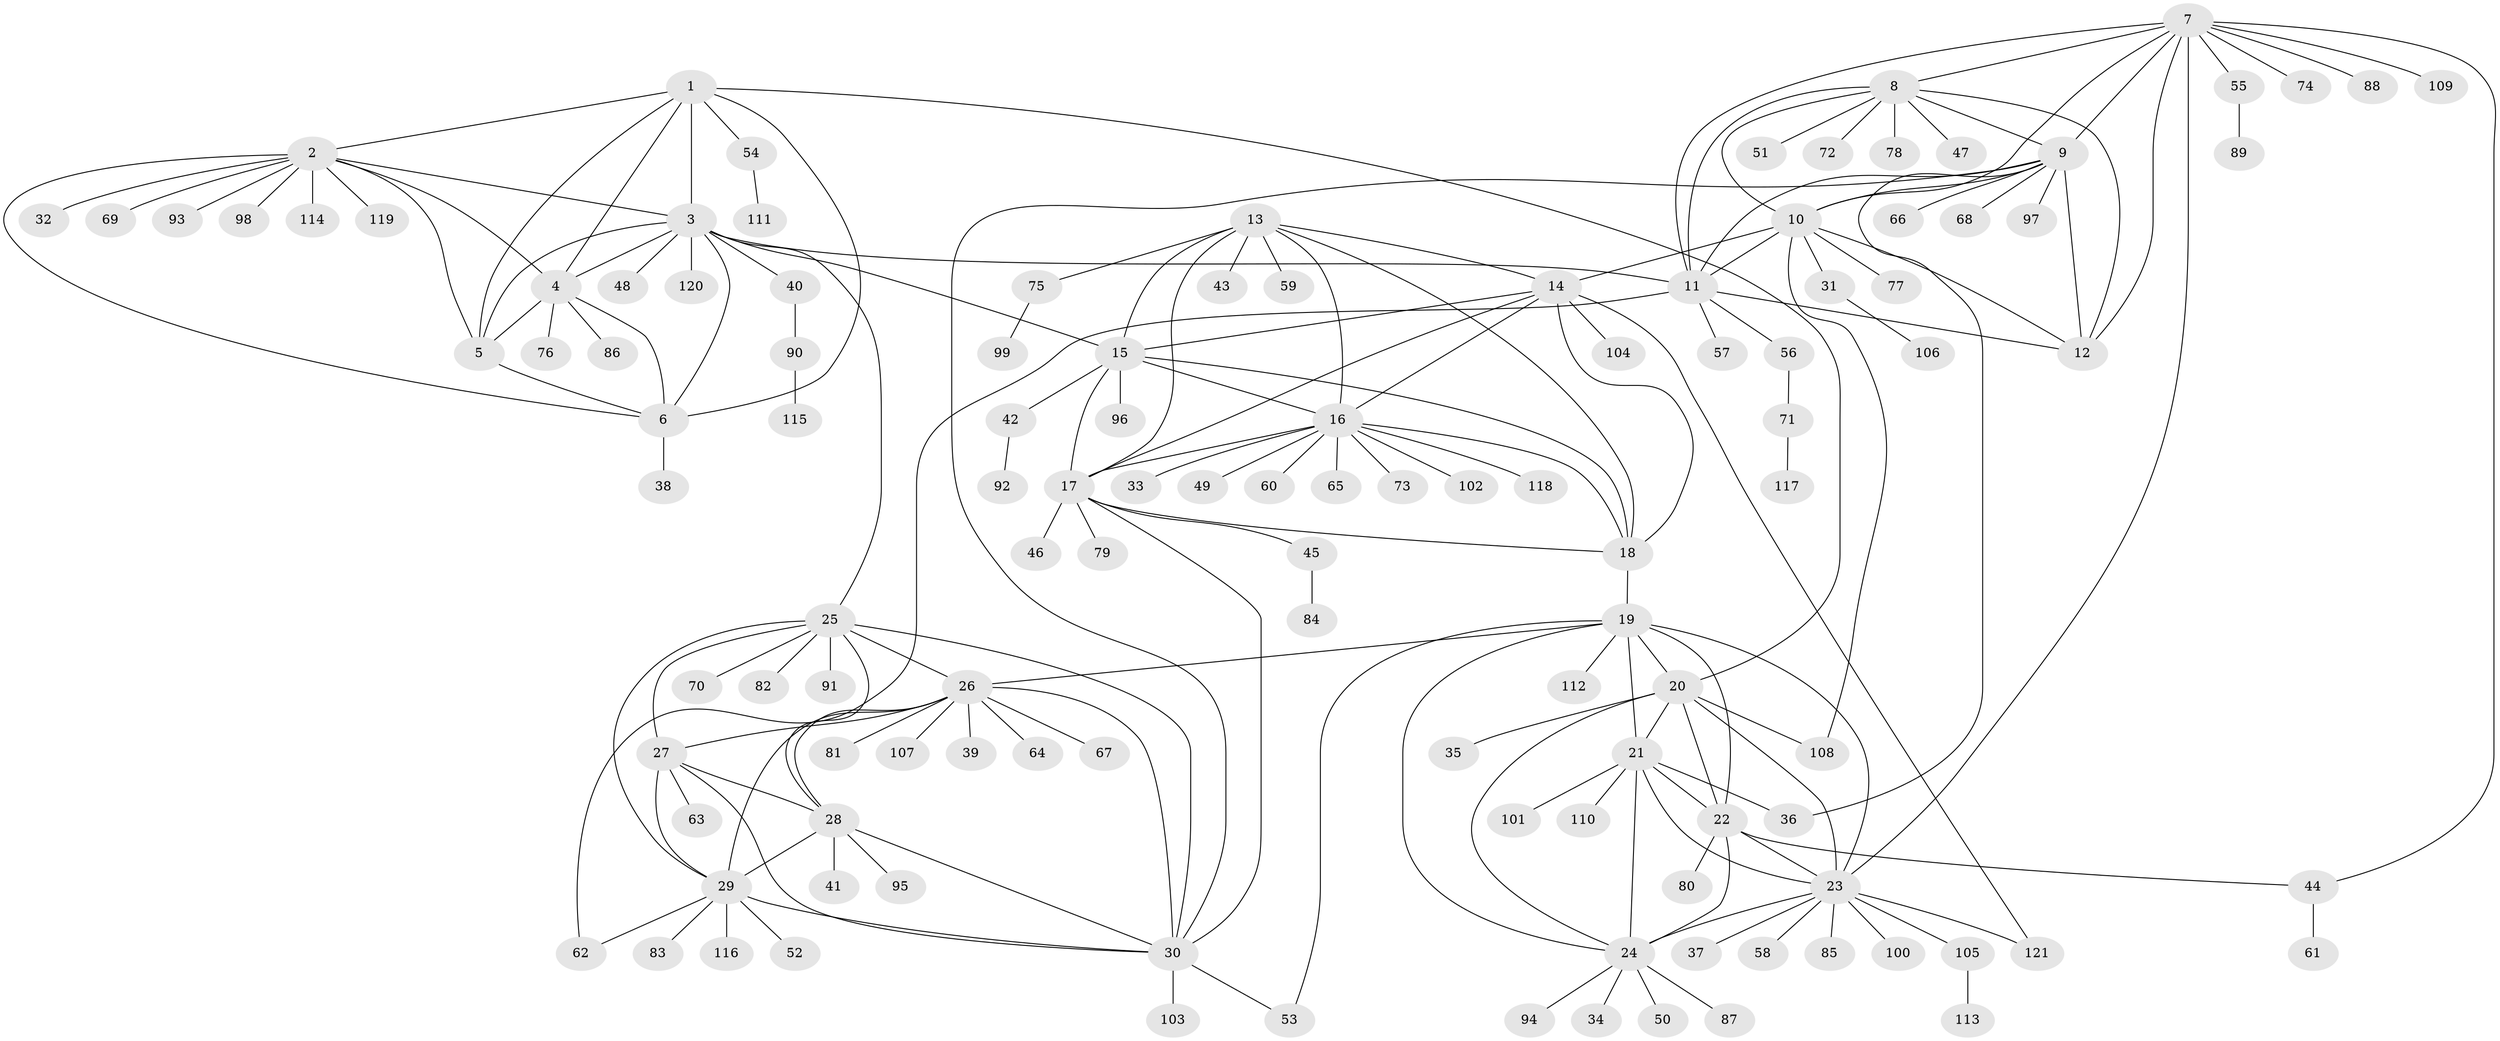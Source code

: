 // Generated by graph-tools (version 1.1) at 2025/54/03/09/25 04:54:24]
// undirected, 121 vertices, 182 edges
graph export_dot {
graph [start="1"]
  node [color=gray90,style=filled];
  1;
  2;
  3;
  4;
  5;
  6;
  7;
  8;
  9;
  10;
  11;
  12;
  13;
  14;
  15;
  16;
  17;
  18;
  19;
  20;
  21;
  22;
  23;
  24;
  25;
  26;
  27;
  28;
  29;
  30;
  31;
  32;
  33;
  34;
  35;
  36;
  37;
  38;
  39;
  40;
  41;
  42;
  43;
  44;
  45;
  46;
  47;
  48;
  49;
  50;
  51;
  52;
  53;
  54;
  55;
  56;
  57;
  58;
  59;
  60;
  61;
  62;
  63;
  64;
  65;
  66;
  67;
  68;
  69;
  70;
  71;
  72;
  73;
  74;
  75;
  76;
  77;
  78;
  79;
  80;
  81;
  82;
  83;
  84;
  85;
  86;
  87;
  88;
  89;
  90;
  91;
  92;
  93;
  94;
  95;
  96;
  97;
  98;
  99;
  100;
  101;
  102;
  103;
  104;
  105;
  106;
  107;
  108;
  109;
  110;
  111;
  112;
  113;
  114;
  115;
  116;
  117;
  118;
  119;
  120;
  121;
  1 -- 2;
  1 -- 3;
  1 -- 4;
  1 -- 5;
  1 -- 6;
  1 -- 20;
  1 -- 54;
  2 -- 3;
  2 -- 4;
  2 -- 5;
  2 -- 6;
  2 -- 32;
  2 -- 69;
  2 -- 93;
  2 -- 98;
  2 -- 114;
  2 -- 119;
  3 -- 4;
  3 -- 5;
  3 -- 6;
  3 -- 11;
  3 -- 15;
  3 -- 25;
  3 -- 40;
  3 -- 48;
  3 -- 120;
  4 -- 5;
  4 -- 6;
  4 -- 76;
  4 -- 86;
  5 -- 6;
  6 -- 38;
  7 -- 8;
  7 -- 9;
  7 -- 10;
  7 -- 11;
  7 -- 12;
  7 -- 23;
  7 -- 44;
  7 -- 55;
  7 -- 74;
  7 -- 88;
  7 -- 109;
  8 -- 9;
  8 -- 10;
  8 -- 11;
  8 -- 12;
  8 -- 47;
  8 -- 51;
  8 -- 72;
  8 -- 78;
  9 -- 10;
  9 -- 11;
  9 -- 12;
  9 -- 30;
  9 -- 36;
  9 -- 66;
  9 -- 68;
  9 -- 97;
  10 -- 11;
  10 -- 12;
  10 -- 14;
  10 -- 31;
  10 -- 77;
  10 -- 108;
  11 -- 12;
  11 -- 56;
  11 -- 57;
  11 -- 62;
  13 -- 14;
  13 -- 15;
  13 -- 16;
  13 -- 17;
  13 -- 18;
  13 -- 43;
  13 -- 59;
  13 -- 75;
  14 -- 15;
  14 -- 16;
  14 -- 17;
  14 -- 18;
  14 -- 104;
  14 -- 121;
  15 -- 16;
  15 -- 17;
  15 -- 18;
  15 -- 42;
  15 -- 96;
  16 -- 17;
  16 -- 18;
  16 -- 33;
  16 -- 49;
  16 -- 60;
  16 -- 65;
  16 -- 73;
  16 -- 102;
  16 -- 118;
  17 -- 18;
  17 -- 30;
  17 -- 45;
  17 -- 46;
  17 -- 79;
  18 -- 19;
  19 -- 20;
  19 -- 21;
  19 -- 22;
  19 -- 23;
  19 -- 24;
  19 -- 26;
  19 -- 53;
  19 -- 112;
  20 -- 21;
  20 -- 22;
  20 -- 23;
  20 -- 24;
  20 -- 35;
  20 -- 108;
  21 -- 22;
  21 -- 23;
  21 -- 24;
  21 -- 36;
  21 -- 101;
  21 -- 110;
  22 -- 23;
  22 -- 24;
  22 -- 44;
  22 -- 80;
  23 -- 24;
  23 -- 37;
  23 -- 58;
  23 -- 85;
  23 -- 100;
  23 -- 105;
  23 -- 121;
  24 -- 34;
  24 -- 50;
  24 -- 87;
  24 -- 94;
  25 -- 26;
  25 -- 27;
  25 -- 28;
  25 -- 29;
  25 -- 30;
  25 -- 70;
  25 -- 82;
  25 -- 91;
  26 -- 27;
  26 -- 28;
  26 -- 29;
  26 -- 30;
  26 -- 39;
  26 -- 64;
  26 -- 67;
  26 -- 81;
  26 -- 107;
  27 -- 28;
  27 -- 29;
  27 -- 30;
  27 -- 63;
  28 -- 29;
  28 -- 30;
  28 -- 41;
  28 -- 95;
  29 -- 30;
  29 -- 52;
  29 -- 62;
  29 -- 83;
  29 -- 116;
  30 -- 53;
  30 -- 103;
  31 -- 106;
  40 -- 90;
  42 -- 92;
  44 -- 61;
  45 -- 84;
  54 -- 111;
  55 -- 89;
  56 -- 71;
  71 -- 117;
  75 -- 99;
  90 -- 115;
  105 -- 113;
}
